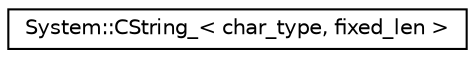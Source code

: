 digraph G
{
  edge [fontname="Helvetica",fontsize="10",labelfontname="Helvetica",labelfontsize="10"];
  node [fontname="Helvetica",fontsize="10",shape=record];
  rankdir="LR";
  Node1 [label="System::CString_\< char_type, fixed_len \>",height=0.2,width=0.4,color="black", fillcolor="white", style="filled",URL="$class_system_1_1_c_string__.html"];
}
